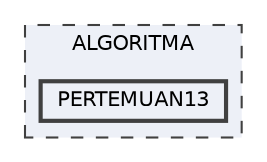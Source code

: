 digraph "C:/KULIAHHHHH/ALGORITMA/PERTEMUAN13"
{
 // LATEX_PDF_SIZE
  bgcolor="transparent";
  edge [fontname=Helvetica,fontsize=10,labelfontname=Helvetica,labelfontsize=10];
  node [fontname=Helvetica,fontsize=10,shape=box,height=0.2,width=0.4];
  compound=true
  subgraph clusterdir_f153b2e7f53cd18cf26d8cd5217c7727 {
    graph [ bgcolor="#edf0f7", pencolor="grey25", label="ALGORITMA", fontname=Helvetica,fontsize=10 style="filled,dashed", URL="dir_f153b2e7f53cd18cf26d8cd5217c7727.html",tooltip=""]
  dir_007eb92368871a5b91af374141420263 [label="PERTEMUAN13", fillcolor="#edf0f7", color="grey25", style="filled,bold", URL="dir_007eb92368871a5b91af374141420263.html",tooltip=""];
  }
}
